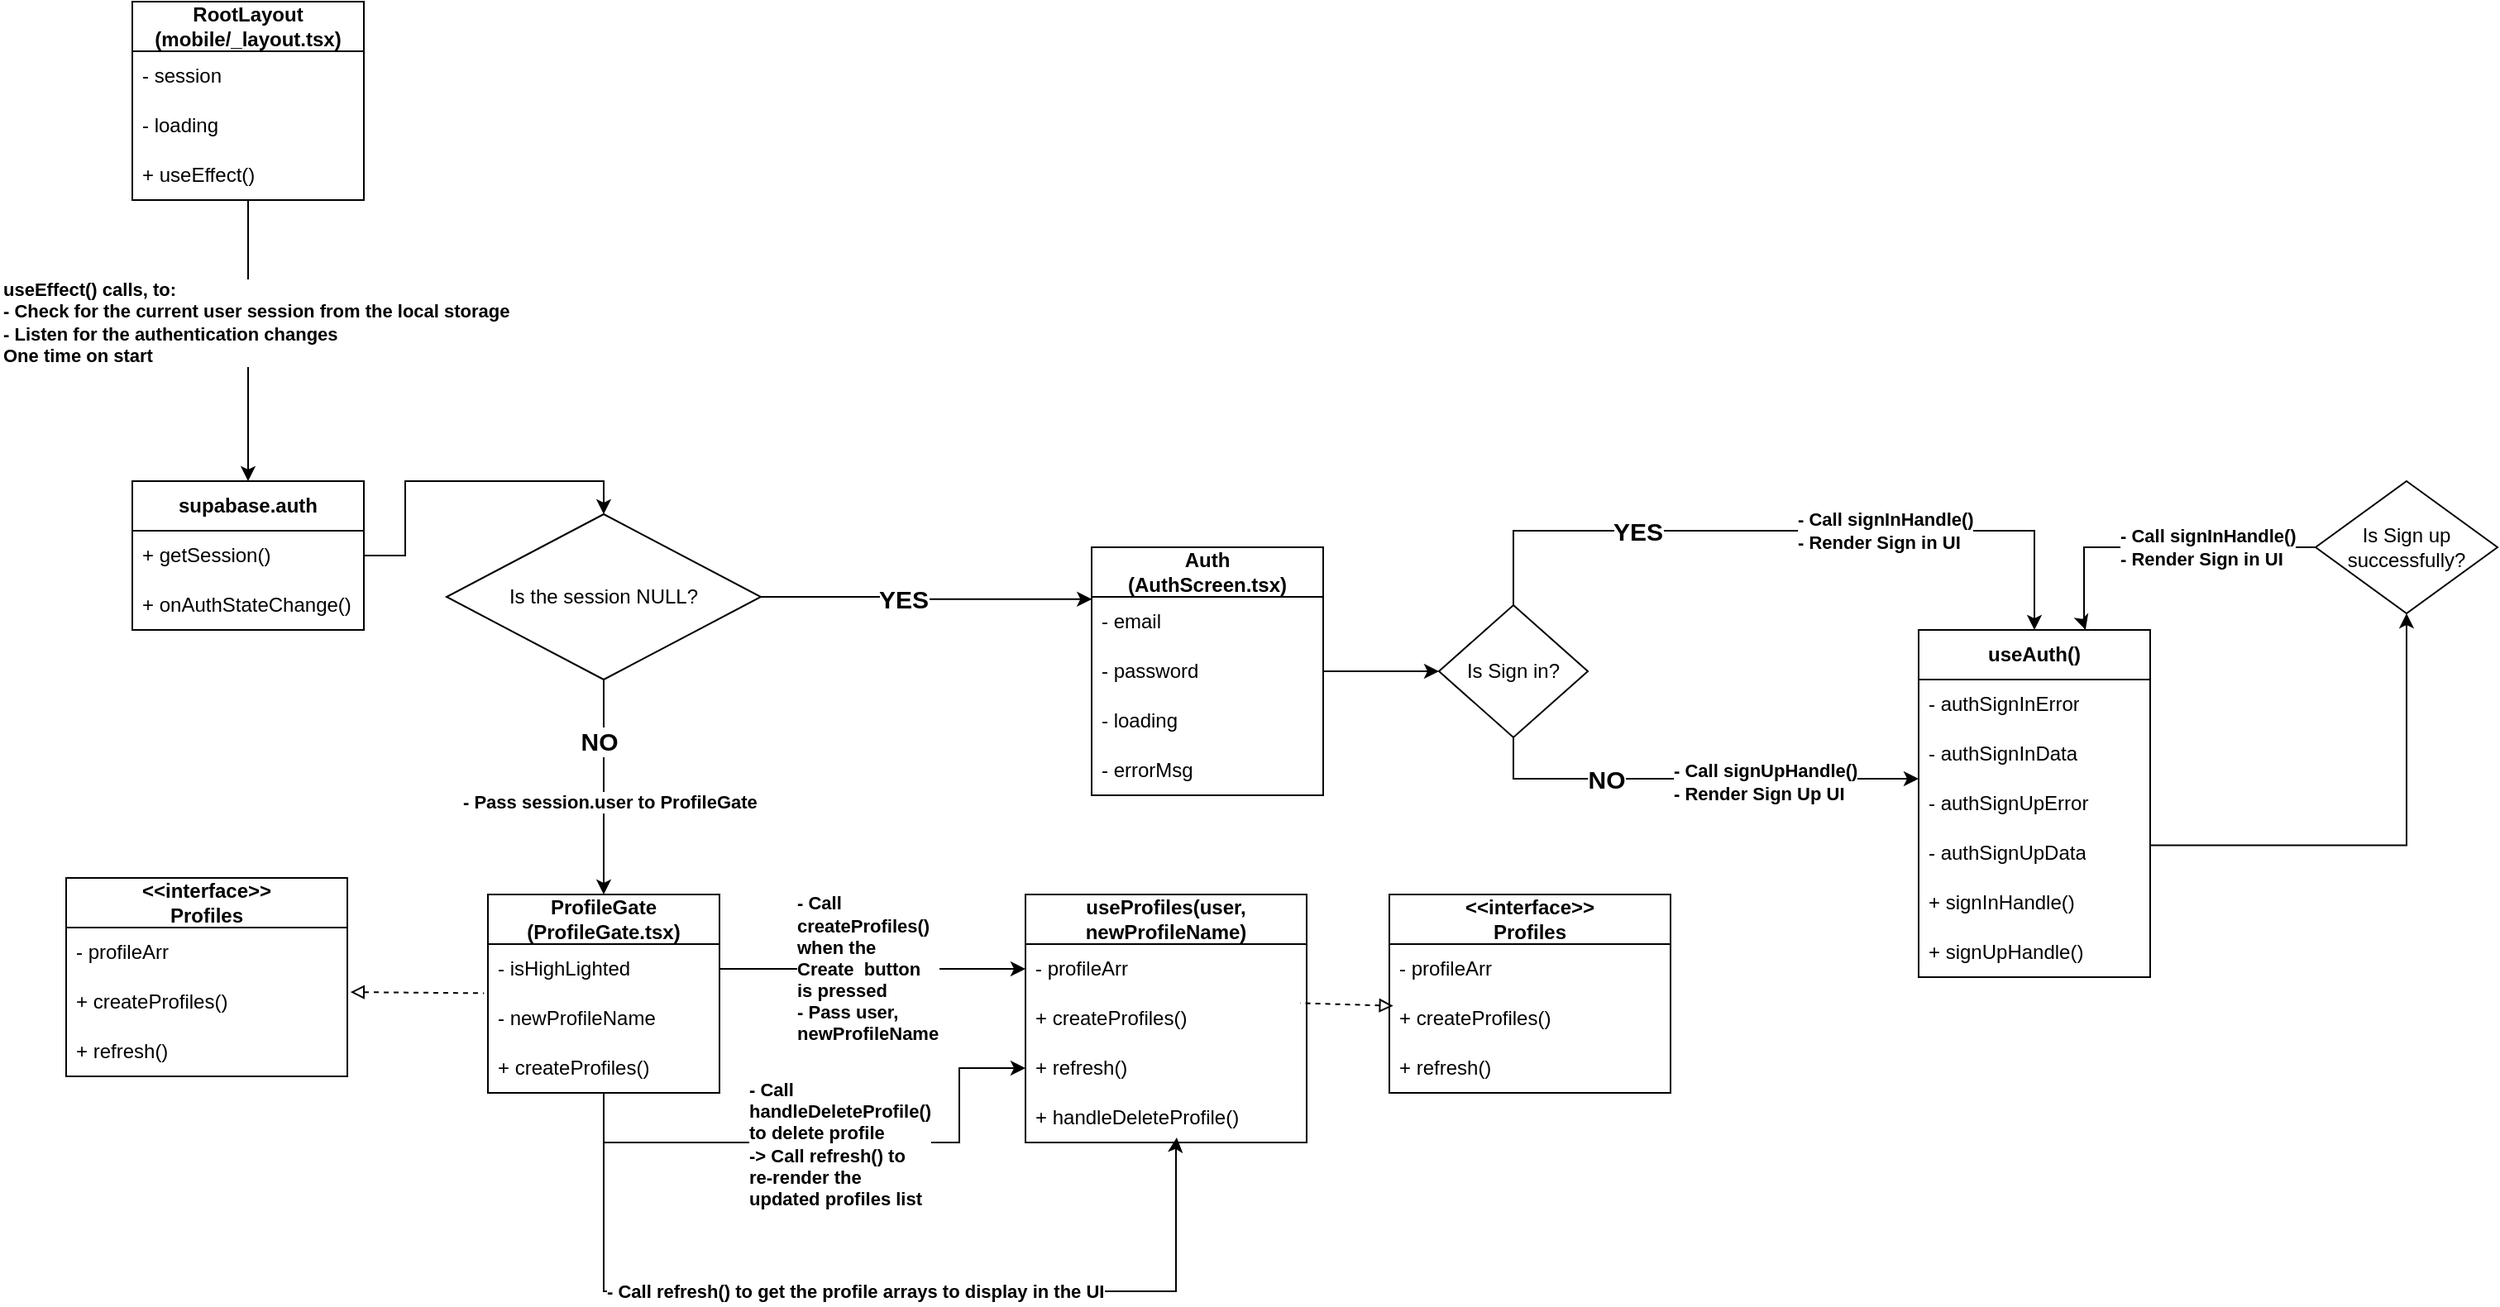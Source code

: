 <mxfile version="28.0.6" pages="2">
  <diagram name="UML Class Diagram" id="nFiH9V4HMwu1DOd0Ung1">
    <mxGraphModel dx="698" dy="756" grid="1" gridSize="10" guides="1" tooltips="1" connect="1" arrows="1" fold="1" page="1" pageScale="1" pageWidth="850" pageHeight="1100" math="0" shadow="0">
      <root>
        <mxCell id="0" />
        <mxCell id="1" parent="0" />
        <mxCell id="eudkxECieCfS1o3uUdhF-7" style="edgeStyle=orthogonalEdgeStyle;rounded=0;orthogonalLoop=1;jettySize=auto;html=1;" parent="1" source="5kL66GatBy4QELhhgdsX-1" target="eudkxECieCfS1o3uUdhF-3" edge="1">
          <mxGeometry relative="1" as="geometry" />
        </mxCell>
        <mxCell id="eudkxECieCfS1o3uUdhF-8" value="&lt;b&gt;useEffect() calls, to:&lt;/b&gt;&lt;div&gt;&lt;b&gt;- Check for the current user session from the local storage&lt;/b&gt;&lt;/div&gt;&lt;div&gt;&lt;b&gt;- Listen for the authentication changes&lt;/b&gt;&lt;/div&gt;&lt;div&gt;&lt;b&gt;One time on start&lt;/b&gt;&lt;/div&gt;" style="edgeLabel;html=1;align=left;verticalAlign=middle;resizable=0;points=[];" parent="eudkxECieCfS1o3uUdhF-7" vertex="1" connectable="0">
          <mxGeometry x="-0.126" y="-2" relative="1" as="geometry">
            <mxPoint x="-148" y="-1" as="offset" />
          </mxGeometry>
        </mxCell>
        <mxCell id="5kL66GatBy4QELhhgdsX-1" value="RootLayout&lt;div&gt;(mobile/_layout.tsx)&lt;/div&gt;" style="swimlane;fontStyle=1;childLayout=stackLayout;horizontal=1;startSize=30;horizontalStack=0;resizeParent=1;resizeParentMax=0;resizeLast=0;collapsible=1;marginBottom=0;whiteSpace=wrap;html=1;" parent="1" vertex="1">
          <mxGeometry x="270" y="160" width="140" height="120" as="geometry" />
        </mxCell>
        <mxCell id="5kL66GatBy4QELhhgdsX-2" value="- session" style="text;strokeColor=none;fillColor=none;align=left;verticalAlign=middle;spacingLeft=4;spacingRight=4;overflow=hidden;points=[[0,0.5],[1,0.5]];portConstraint=eastwest;rotatable=0;whiteSpace=wrap;html=1;" parent="5kL66GatBy4QELhhgdsX-1" vertex="1">
          <mxGeometry y="30" width="140" height="30" as="geometry" />
        </mxCell>
        <mxCell id="ZPwgUJczgAXjRSvhkvsr-1" value="- loading" style="text;strokeColor=none;fillColor=none;align=left;verticalAlign=middle;spacingLeft=4;spacingRight=4;overflow=hidden;points=[[0,0.5],[1,0.5]];portConstraint=eastwest;rotatable=0;whiteSpace=wrap;html=1;" parent="5kL66GatBy4QELhhgdsX-1" vertex="1">
          <mxGeometry y="60" width="140" height="30" as="geometry" />
        </mxCell>
        <mxCell id="eudkxECieCfS1o3uUdhF-9" value="+ useEffect()" style="text;strokeColor=none;fillColor=none;align=left;verticalAlign=middle;spacingLeft=4;spacingRight=4;overflow=hidden;points=[[0,0.5],[1,0.5]];portConstraint=eastwest;rotatable=0;whiteSpace=wrap;html=1;" parent="5kL66GatBy4QELhhgdsX-1" vertex="1">
          <mxGeometry y="90" width="140" height="30" as="geometry" />
        </mxCell>
        <mxCell id="ZPwgUJczgAXjRSvhkvsr-6" value="Auth&lt;div&gt;(AuthScreen.tsx)&lt;/div&gt;" style="swimlane;fontStyle=1;childLayout=stackLayout;horizontal=1;startSize=30;horizontalStack=0;resizeParent=1;resizeParentMax=0;resizeLast=0;collapsible=1;marginBottom=0;whiteSpace=wrap;html=1;" parent="1" vertex="1">
          <mxGeometry x="850" y="490" width="140" height="150" as="geometry" />
        </mxCell>
        <mxCell id="ZPwgUJczgAXjRSvhkvsr-7" value="- email" style="text;strokeColor=none;fillColor=none;align=left;verticalAlign=middle;spacingLeft=4;spacingRight=4;overflow=hidden;points=[[0,0.5],[1,0.5]];portConstraint=eastwest;rotatable=0;whiteSpace=wrap;html=1;" parent="ZPwgUJczgAXjRSvhkvsr-6" vertex="1">
          <mxGeometry y="30" width="140" height="30" as="geometry" />
        </mxCell>
        <mxCell id="ZPwgUJczgAXjRSvhkvsr-8" value="- password" style="text;strokeColor=none;fillColor=none;align=left;verticalAlign=middle;spacingLeft=4;spacingRight=4;overflow=hidden;points=[[0,0.5],[1,0.5]];portConstraint=eastwest;rotatable=0;whiteSpace=wrap;html=1;" parent="ZPwgUJczgAXjRSvhkvsr-6" vertex="1">
          <mxGeometry y="60" width="140" height="30" as="geometry" />
        </mxCell>
        <mxCell id="ZPwgUJczgAXjRSvhkvsr-9" value="- loading" style="text;strokeColor=none;fillColor=none;align=left;verticalAlign=middle;spacingLeft=4;spacingRight=4;overflow=hidden;points=[[0,0.5],[1,0.5]];portConstraint=eastwest;rotatable=0;whiteSpace=wrap;html=1;" parent="ZPwgUJczgAXjRSvhkvsr-6" vertex="1">
          <mxGeometry y="90" width="140" height="30" as="geometry" />
        </mxCell>
        <mxCell id="ZPwgUJczgAXjRSvhkvsr-13" value="- errorMsg" style="text;strokeColor=none;fillColor=none;align=left;verticalAlign=middle;spacingLeft=4;spacingRight=4;overflow=hidden;points=[[0,0.5],[1,0.5]];portConstraint=eastwest;rotatable=0;whiteSpace=wrap;html=1;" parent="ZPwgUJczgAXjRSvhkvsr-6" vertex="1">
          <mxGeometry y="120" width="140" height="30" as="geometry" />
        </mxCell>
        <mxCell id="eudkxECieCfS1o3uUdhF-11" style="edgeStyle=orthogonalEdgeStyle;rounded=0;orthogonalLoop=1;jettySize=auto;html=1;entryX=0.5;entryY=0;entryDx=0;entryDy=0;" parent="1" source="eudkxECieCfS1o3uUdhF-3" target="eudkxECieCfS1o3uUdhF-10" edge="1">
          <mxGeometry relative="1" as="geometry" />
        </mxCell>
        <mxCell id="eudkxECieCfS1o3uUdhF-3" value="supabase.auth" style="swimlane;fontStyle=1;childLayout=stackLayout;horizontal=1;startSize=30;horizontalStack=0;resizeParent=1;resizeParentMax=0;resizeLast=0;collapsible=1;marginBottom=0;whiteSpace=wrap;html=1;" parent="1" vertex="1">
          <mxGeometry x="270" y="450" width="140" height="90" as="geometry" />
        </mxCell>
        <mxCell id="eudkxECieCfS1o3uUdhF-4" value="+ getSession()" style="text;strokeColor=none;fillColor=none;align=left;verticalAlign=middle;spacingLeft=4;spacingRight=4;overflow=hidden;points=[[0,0.5],[1,0.5]];portConstraint=eastwest;rotatable=0;whiteSpace=wrap;html=1;" parent="eudkxECieCfS1o3uUdhF-3" vertex="1">
          <mxGeometry y="30" width="140" height="30" as="geometry" />
        </mxCell>
        <mxCell id="eudkxECieCfS1o3uUdhF-5" value="+ onAuthStateChange()" style="text;strokeColor=none;fillColor=none;align=left;verticalAlign=middle;spacingLeft=4;spacingRight=4;overflow=hidden;points=[[0,0.5],[1,0.5]];portConstraint=eastwest;rotatable=0;whiteSpace=wrap;html=1;" parent="eudkxECieCfS1o3uUdhF-3" vertex="1">
          <mxGeometry y="60" width="140" height="30" as="geometry" />
        </mxCell>
        <mxCell id="eudkxECieCfS1o3uUdhF-14" style="edgeStyle=orthogonalEdgeStyle;rounded=0;orthogonalLoop=1;jettySize=auto;html=1;entryX=0.5;entryY=0;entryDx=0;entryDy=0;" parent="1" source="eudkxECieCfS1o3uUdhF-10" target="eudkxECieCfS1o3uUdhF-45" edge="1">
          <mxGeometry relative="1" as="geometry">
            <mxPoint x="557.5" y="670" as="targetPoint" />
            <Array as="points">
              <mxPoint x="555" y="690" />
            </Array>
          </mxGeometry>
        </mxCell>
        <mxCell id="eudkxECieCfS1o3uUdhF-15" value="NO" style="edgeLabel;html=1;align=center;verticalAlign=middle;resizable=0;points=[];fontStyle=1;fontSize=15;" parent="eudkxECieCfS1o3uUdhF-14" vertex="1" connectable="0">
          <mxGeometry x="0.109" y="-5" relative="1" as="geometry">
            <mxPoint x="2" y="-35" as="offset" />
          </mxGeometry>
        </mxCell>
        <mxCell id="eudkxECieCfS1o3uUdhF-44" value="- Pass session.user to ProfileGate" style="edgeLabel;html=1;align=left;verticalAlign=middle;resizable=0;points=[];fontStyle=1" parent="eudkxECieCfS1o3uUdhF-14" vertex="1" connectable="0">
          <mxGeometry x="0.289" y="-1" relative="1" as="geometry">
            <mxPoint x="-86" y="-10" as="offset" />
          </mxGeometry>
        </mxCell>
        <mxCell id="eudkxECieCfS1o3uUdhF-10" value="Is the session NULL?" style="rhombus;whiteSpace=wrap;html=1;" parent="1" vertex="1">
          <mxGeometry x="460" y="470" width="190" height="100" as="geometry" />
        </mxCell>
        <mxCell id="eudkxECieCfS1o3uUdhF-12" style="edgeStyle=orthogonalEdgeStyle;rounded=0;orthogonalLoop=1;jettySize=auto;html=1;entryX=0.001;entryY=0.047;entryDx=0;entryDy=0;entryPerimeter=0;" parent="1" source="eudkxECieCfS1o3uUdhF-10" target="ZPwgUJczgAXjRSvhkvsr-7" edge="1">
          <mxGeometry relative="1" as="geometry">
            <Array as="points">
              <mxPoint x="750" y="520" />
              <mxPoint x="750" y="521" />
            </Array>
          </mxGeometry>
        </mxCell>
        <mxCell id="eudkxECieCfS1o3uUdhF-13" value="YES" style="edgeLabel;html=1;align=center;verticalAlign=middle;resizable=0;points=[];fontStyle=1;fontSize=15;" parent="eudkxECieCfS1o3uUdhF-12" vertex="1" connectable="0">
          <mxGeometry x="-0.149" y="-1" relative="1" as="geometry">
            <mxPoint as="offset" />
          </mxGeometry>
        </mxCell>
        <mxCell id="eudkxECieCfS1o3uUdhF-22" value="useAuth()" style="swimlane;fontStyle=1;childLayout=stackLayout;horizontal=1;startSize=30;horizontalStack=0;resizeParent=1;resizeParentMax=0;resizeLast=0;collapsible=1;marginBottom=0;whiteSpace=wrap;html=1;" parent="1" vertex="1">
          <mxGeometry x="1350" y="540" width="140" height="210" as="geometry" />
        </mxCell>
        <mxCell id="eudkxECieCfS1o3uUdhF-23" value="- authSignInError" style="text;strokeColor=none;fillColor=none;align=left;verticalAlign=middle;spacingLeft=4;spacingRight=4;overflow=hidden;points=[[0,0.5],[1,0.5]];portConstraint=eastwest;rotatable=0;whiteSpace=wrap;html=1;" parent="eudkxECieCfS1o3uUdhF-22" vertex="1">
          <mxGeometry y="30" width="140" height="30" as="geometry" />
        </mxCell>
        <mxCell id="eudkxECieCfS1o3uUdhF-24" value="- authSignInData" style="text;strokeColor=none;fillColor=none;align=left;verticalAlign=middle;spacingLeft=4;spacingRight=4;overflow=hidden;points=[[0,0.5],[1,0.5]];portConstraint=eastwest;rotatable=0;whiteSpace=wrap;html=1;" parent="eudkxECieCfS1o3uUdhF-22" vertex="1">
          <mxGeometry y="60" width="140" height="30" as="geometry" />
        </mxCell>
        <mxCell id="eudkxECieCfS1o3uUdhF-26" value="- authSignUpError" style="text;strokeColor=none;fillColor=none;align=left;verticalAlign=middle;spacingLeft=4;spacingRight=4;overflow=hidden;points=[[0,0.5],[1,0.5]];portConstraint=eastwest;rotatable=0;whiteSpace=wrap;html=1;" parent="eudkxECieCfS1o3uUdhF-22" vertex="1">
          <mxGeometry y="90" width="140" height="30" as="geometry" />
        </mxCell>
        <mxCell id="eudkxECieCfS1o3uUdhF-27" value="- authSignUpData" style="text;strokeColor=none;fillColor=none;align=left;verticalAlign=middle;spacingLeft=4;spacingRight=4;overflow=hidden;points=[[0,0.5],[1,0.5]];portConstraint=eastwest;rotatable=0;whiteSpace=wrap;html=1;" parent="eudkxECieCfS1o3uUdhF-22" vertex="1">
          <mxGeometry y="120" width="140" height="30" as="geometry" />
        </mxCell>
        <mxCell id="eudkxECieCfS1o3uUdhF-28" value="+ signInHandle()" style="text;strokeColor=none;fillColor=none;align=left;verticalAlign=middle;spacingLeft=4;spacingRight=4;overflow=hidden;points=[[0,0.5],[1,0.5]];portConstraint=eastwest;rotatable=0;whiteSpace=wrap;html=1;" parent="eudkxECieCfS1o3uUdhF-22" vertex="1">
          <mxGeometry y="150" width="140" height="30" as="geometry" />
        </mxCell>
        <mxCell id="eudkxECieCfS1o3uUdhF-29" value="+ signUpHandle()" style="text;strokeColor=none;fillColor=none;align=left;verticalAlign=middle;spacingLeft=4;spacingRight=4;overflow=hidden;points=[[0,0.5],[1,0.5]];portConstraint=eastwest;rotatable=0;whiteSpace=wrap;html=1;" parent="eudkxECieCfS1o3uUdhF-22" vertex="1">
          <mxGeometry y="180" width="140" height="30" as="geometry" />
        </mxCell>
        <mxCell id="eudkxECieCfS1o3uUdhF-32" style="edgeStyle=orthogonalEdgeStyle;rounded=0;orthogonalLoop=1;jettySize=auto;html=1;entryX=0.5;entryY=0;entryDx=0;entryDy=0;exitX=0.5;exitY=0;exitDx=0;exitDy=0;" parent="1" source="eudkxECieCfS1o3uUdhF-40" target="eudkxECieCfS1o3uUdhF-22" edge="1">
          <mxGeometry relative="1" as="geometry">
            <mxPoint x="1355" y="515" as="sourcePoint" />
            <Array as="points">
              <mxPoint x="1105" y="480" />
              <mxPoint x="1420" y="480" />
            </Array>
          </mxGeometry>
        </mxCell>
        <mxCell id="eudkxECieCfS1o3uUdhF-34" value="&lt;b&gt;&lt;font style=&quot;font-size: 15px;&quot;&gt;YES&lt;/font&gt;&lt;/b&gt;" style="edgeLabel;html=1;align=center;verticalAlign=middle;resizable=0;points=[];" parent="eudkxECieCfS1o3uUdhF-32" vertex="1" connectable="0">
          <mxGeometry x="-0.167" y="-4" relative="1" as="geometry">
            <mxPoint x="-55" y="-4" as="offset" />
          </mxGeometry>
        </mxCell>
        <mxCell id="eudkxECieCfS1o3uUdhF-38" value="&lt;b&gt;- Call signInHandle()&lt;/b&gt;&lt;div&gt;&lt;b&gt;- Render Sign in UI&lt;/b&gt;&lt;/div&gt;" style="edgeLabel;html=1;align=left;verticalAlign=middle;resizable=0;points=[];" parent="eudkxECieCfS1o3uUdhF-32" vertex="1" connectable="0">
          <mxGeometry x="0.61" y="3" relative="1" as="geometry">
            <mxPoint x="-123" y="3" as="offset" />
          </mxGeometry>
        </mxCell>
        <mxCell id="eudkxECieCfS1o3uUdhF-33" style="edgeStyle=orthogonalEdgeStyle;rounded=0;orthogonalLoop=1;jettySize=auto;html=1;exitX=0.5;exitY=1;exitDx=0;exitDy=0;" parent="1" source="eudkxECieCfS1o3uUdhF-40" edge="1">
          <mxGeometry relative="1" as="geometry">
            <mxPoint x="1355" y="615" as="sourcePoint" />
            <mxPoint x="1350" y="630" as="targetPoint" />
            <Array as="points">
              <mxPoint x="1105" y="630" />
              <mxPoint x="1350" y="630" />
            </Array>
          </mxGeometry>
        </mxCell>
        <mxCell id="eudkxECieCfS1o3uUdhF-37" value="NO" style="edgeLabel;html=1;align=center;verticalAlign=middle;resizable=0;points=[];fontSize=15;fontStyle=1" parent="eudkxECieCfS1o3uUdhF-33" vertex="1" connectable="0">
          <mxGeometry x="0.248" relative="1" as="geometry">
            <mxPoint x="-88" as="offset" />
          </mxGeometry>
        </mxCell>
        <mxCell id="eudkxECieCfS1o3uUdhF-41" value="- Call signUpHandle()&lt;div&gt;- Render Sign Up UI&lt;/div&gt;" style="edgeLabel;html=1;align=left;verticalAlign=middle;resizable=0;points=[];fontStyle=1" parent="eudkxECieCfS1o3uUdhF-33" vertex="1" connectable="0">
          <mxGeometry x="-0.015" y="-2" relative="1" as="geometry">
            <mxPoint x="-13" as="offset" />
          </mxGeometry>
        </mxCell>
        <mxCell id="eudkxECieCfS1o3uUdhF-31" style="edgeStyle=orthogonalEdgeStyle;rounded=0;orthogonalLoop=1;jettySize=auto;html=1;entryX=0;entryY=0.5;entryDx=0;entryDy=0;" parent="1" source="ZPwgUJczgAXjRSvhkvsr-8" target="eudkxECieCfS1o3uUdhF-40" edge="1">
          <mxGeometry relative="1" as="geometry">
            <mxPoint x="1060" y="565" as="targetPoint" />
          </mxGeometry>
        </mxCell>
        <mxCell id="eudkxECieCfS1o3uUdhF-40" value="Is Sign in?" style="rhombus;whiteSpace=wrap;html=1;" parent="1" vertex="1">
          <mxGeometry x="1060" y="525" width="90" height="80" as="geometry" />
        </mxCell>
        <mxCell id="eudkxECieCfS1o3uUdhF-45" value="ProfileGate&lt;div&gt;(ProfileGate.tsx)&lt;/div&gt;" style="swimlane;fontStyle=1;childLayout=stackLayout;horizontal=1;startSize=30;horizontalStack=0;resizeParent=1;resizeParentMax=0;resizeLast=0;collapsible=1;marginBottom=0;whiteSpace=wrap;html=1;" parent="1" vertex="1">
          <mxGeometry x="485" y="700" width="140" height="120" as="geometry" />
        </mxCell>
        <mxCell id="eudkxECieCfS1o3uUdhF-46" value="- isHighLighted" style="text;strokeColor=none;fillColor=none;align=left;verticalAlign=middle;spacingLeft=4;spacingRight=4;overflow=hidden;points=[[0,0.5],[1,0.5]];portConstraint=eastwest;rotatable=0;whiteSpace=wrap;html=1;" parent="eudkxECieCfS1o3uUdhF-45" vertex="1">
          <mxGeometry y="30" width="140" height="30" as="geometry" />
        </mxCell>
        <mxCell id="eudkxECieCfS1o3uUdhF-47" value="- newProfileName" style="text;strokeColor=none;fillColor=none;align=left;verticalAlign=middle;spacingLeft=4;spacingRight=4;overflow=hidden;points=[[0,0.5],[1,0.5]];portConstraint=eastwest;rotatable=0;whiteSpace=wrap;html=1;" parent="eudkxECieCfS1o3uUdhF-45" vertex="1">
          <mxGeometry y="60" width="140" height="30" as="geometry" />
        </mxCell>
        <mxCell id="eudkxECieCfS1o3uUdhF-48" value="+ createProfiles()" style="text;strokeColor=none;fillColor=none;align=left;verticalAlign=middle;spacingLeft=4;spacingRight=4;overflow=hidden;points=[[0,0.5],[1,0.5]];portConstraint=eastwest;rotatable=0;whiteSpace=wrap;html=1;" parent="eudkxECieCfS1o3uUdhF-45" vertex="1">
          <mxGeometry y="90" width="140" height="30" as="geometry" />
        </mxCell>
        <mxCell id="eudkxECieCfS1o3uUdhF-49" value="useProfiles(user, newProfileName)" style="swimlane;fontStyle=1;childLayout=stackLayout;horizontal=1;startSize=30;horizontalStack=0;resizeParent=1;resizeParentMax=0;resizeLast=0;collapsible=1;marginBottom=0;whiteSpace=wrap;html=1;" parent="1" vertex="1">
          <mxGeometry x="810" y="700" width="170" height="150" as="geometry" />
        </mxCell>
        <mxCell id="bB4E4RR8OdKU1POEHprP-2" value="- profileArr" style="text;strokeColor=none;fillColor=none;align=left;verticalAlign=middle;spacingLeft=4;spacingRight=4;overflow=hidden;points=[[0,0.5],[1,0.5]];portConstraint=eastwest;rotatable=0;whiteSpace=wrap;html=1;" vertex="1" parent="eudkxECieCfS1o3uUdhF-49">
          <mxGeometry y="30" width="170" height="30" as="geometry" />
        </mxCell>
        <mxCell id="eudkxECieCfS1o3uUdhF-52" value="+ createProfiles()" style="text;strokeColor=none;fillColor=none;align=left;verticalAlign=middle;spacingLeft=4;spacingRight=4;overflow=hidden;points=[[0,0.5],[1,0.5]];portConstraint=eastwest;rotatable=0;whiteSpace=wrap;html=1;" parent="eudkxECieCfS1o3uUdhF-49" vertex="1">
          <mxGeometry y="60" width="170" height="30" as="geometry" />
        </mxCell>
        <mxCell id="bB4E4RR8OdKU1POEHprP-8" value="+ refresh()" style="text;strokeColor=none;fillColor=none;align=left;verticalAlign=middle;spacingLeft=4;spacingRight=4;overflow=hidden;points=[[0,0.5],[1,0.5]];portConstraint=eastwest;rotatable=0;whiteSpace=wrap;html=1;" vertex="1" parent="eudkxECieCfS1o3uUdhF-49">
          <mxGeometry y="90" width="170" height="30" as="geometry" />
        </mxCell>
        <mxCell id="bB4E4RR8OdKU1POEHprP-27" value="+ handleDeleteProfile()" style="text;strokeColor=none;fillColor=none;align=left;verticalAlign=middle;spacingLeft=4;spacingRight=4;overflow=hidden;points=[[0,0.5],[1,0.5]];portConstraint=eastwest;rotatable=0;whiteSpace=wrap;" vertex="1" parent="eudkxECieCfS1o3uUdhF-49">
          <mxGeometry y="120" width="170" height="30" as="geometry" />
        </mxCell>
        <mxCell id="eudkxECieCfS1o3uUdhF-53" style="edgeStyle=orthogonalEdgeStyle;rounded=0;orthogonalLoop=1;jettySize=auto;html=1;entryX=0;entryY=0.5;entryDx=0;entryDy=0;" parent="1" source="eudkxECieCfS1o3uUdhF-46" edge="1">
          <mxGeometry relative="1" as="geometry">
            <mxPoint x="810" y="745" as="targetPoint" />
          </mxGeometry>
        </mxCell>
        <mxCell id="eudkxECieCfS1o3uUdhF-54" value="&lt;b&gt;- Call createProfiles() when the Create&amp;nbsp; button is pressed&lt;/b&gt;&lt;div&gt;&lt;div&gt;&lt;b&gt;- P&lt;/b&gt;&lt;b style=&quot;background-color: light-dark(#ffffff, var(--ge-dark-color, #121212)); color: light-dark(rgb(0, 0, 0), rgb(255, 255, 255));&quot;&gt;ass user, newProfileName&lt;/b&gt;&lt;/div&gt;&lt;/div&gt;" style="edgeLabel;html=1;align=left;verticalAlign=middle;resizable=0;points=[];whiteSpace=wrap;" parent="eudkxECieCfS1o3uUdhF-53" vertex="1" connectable="0">
          <mxGeometry x="-0.073" y="2" relative="1" as="geometry">
            <mxPoint x="-41" y="2" as="offset" />
          </mxGeometry>
        </mxCell>
        <mxCell id="eudkxECieCfS1o3uUdhF-63" style="edgeStyle=orthogonalEdgeStyle;rounded=0;orthogonalLoop=1;jettySize=auto;html=1;entryX=0.721;entryY=0;entryDx=0;entryDy=0;entryPerimeter=0;exitX=0;exitY=0.5;exitDx=0;exitDy=0;" parent="1" source="eudkxECieCfS1o3uUdhF-60" target="eudkxECieCfS1o3uUdhF-22" edge="1">
          <mxGeometry relative="1" as="geometry">
            <mxPoint x="1560" y="360" as="targetPoint" />
            <Array as="points">
              <mxPoint x="1450" y="490" />
              <mxPoint x="1450" y="537" />
              <mxPoint x="1451" y="537" />
            </Array>
          </mxGeometry>
        </mxCell>
        <mxCell id="eudkxECieCfS1o3uUdhF-60" value="Is Sign up successfully?" style="rhombus;whiteSpace=wrap;html=1;" parent="1" vertex="1">
          <mxGeometry x="1590" y="450" width="110" height="80" as="geometry" />
        </mxCell>
        <mxCell id="eudkxECieCfS1o3uUdhF-61" style="edgeStyle=orthogonalEdgeStyle;rounded=0;orthogonalLoop=1;jettySize=auto;html=1;exitX=1.001;exitY=0.34;exitDx=0;exitDy=0;exitPerimeter=0;" parent="1" source="eudkxECieCfS1o3uUdhF-27" target="eudkxECieCfS1o3uUdhF-60" edge="1">
          <mxGeometry relative="1" as="geometry">
            <mxPoint x="1550" y="610" as="targetPoint" />
            <Array as="points" />
          </mxGeometry>
        </mxCell>
        <mxCell id="eudkxECieCfS1o3uUdhF-65" value="&lt;b&gt;- Call signInHandle()&lt;/b&gt;&lt;div&gt;&lt;b&gt;- Render Sign in UI&lt;/b&gt;&lt;/div&gt;" style="edgeLabel;html=1;align=left;verticalAlign=middle;resizable=0;points=[];textShadow=0;" parent="1" vertex="1" connectable="0">
          <mxGeometry x="1470" y="490" as="geometry" />
        </mxCell>
        <mxCell id="bB4E4RR8OdKU1POEHprP-11" style="edgeStyle=orthogonalEdgeStyle;rounded=0;orthogonalLoop=1;jettySize=auto;html=1;entryX=0.538;entryY=0.9;entryDx=0;entryDy=0;entryPerimeter=0;" edge="1" parent="1" source="eudkxECieCfS1o3uUdhF-45" target="bB4E4RR8OdKU1POEHprP-27">
          <mxGeometry relative="1" as="geometry">
            <mxPoint x="920" y="890" as="targetPoint" />
            <Array as="points">
              <mxPoint x="555" y="940" />
              <mxPoint x="901" y="940" />
              <mxPoint x="901" y="852" />
            </Array>
          </mxGeometry>
        </mxCell>
        <mxCell id="bB4E4RR8OdKU1POEHprP-12" value="&lt;b&gt;- Call refresh() to get the profile arrays to display in the UI&lt;/b&gt;" style="edgeLabel;html=1;align=left;verticalAlign=middle;resizable=0;points=[];" vertex="1" connectable="0" parent="bB4E4RR8OdKU1POEHprP-11">
          <mxGeometry x="-0.035" relative="1" as="geometry">
            <mxPoint x="-150" as="offset" />
          </mxGeometry>
        </mxCell>
        <mxCell id="bB4E4RR8OdKU1POEHprP-14" value="&amp;lt;&amp;lt;interface&amp;gt;&amp;gt;&lt;div&gt;Profiles&lt;/div&gt;" style="swimlane;fontStyle=1;childLayout=stackLayout;horizontal=1;startSize=30;horizontalStack=0;resizeParent=1;resizeParentMax=0;resizeLast=0;collapsible=1;marginBottom=0;whiteSpace=wrap;html=1;" vertex="1" parent="1">
          <mxGeometry x="1030" y="700" width="170" height="120" as="geometry" />
        </mxCell>
        <mxCell id="bB4E4RR8OdKU1POEHprP-15" value="- profileArr" style="text;strokeColor=none;fillColor=none;align=left;verticalAlign=middle;spacingLeft=4;spacingRight=4;overflow=hidden;points=[[0,0.5],[1,0.5]];portConstraint=eastwest;rotatable=0;whiteSpace=wrap;html=1;" vertex="1" parent="bB4E4RR8OdKU1POEHprP-14">
          <mxGeometry y="30" width="170" height="30" as="geometry" />
        </mxCell>
        <mxCell id="bB4E4RR8OdKU1POEHprP-16" value="+ createProfiles()" style="text;strokeColor=none;fillColor=none;align=left;verticalAlign=middle;spacingLeft=4;spacingRight=4;overflow=hidden;points=[[0,0.5],[1,0.5]];portConstraint=eastwest;rotatable=0;whiteSpace=wrap;html=1;" vertex="1" parent="bB4E4RR8OdKU1POEHprP-14">
          <mxGeometry y="60" width="170" height="30" as="geometry" />
        </mxCell>
        <mxCell id="bB4E4RR8OdKU1POEHprP-17" value="+ refresh()" style="text;strokeColor=none;fillColor=none;align=left;verticalAlign=middle;spacingLeft=4;spacingRight=4;overflow=hidden;points=[[0,0.5],[1,0.5]];portConstraint=eastwest;rotatable=0;whiteSpace=wrap;html=1;" vertex="1" parent="bB4E4RR8OdKU1POEHprP-14">
          <mxGeometry y="90" width="170" height="30" as="geometry" />
        </mxCell>
        <mxCell id="bB4E4RR8OdKU1POEHprP-19" value="&amp;lt;&amp;lt;interface&amp;gt;&amp;gt;&lt;div&gt;Profiles&lt;/div&gt;" style="swimlane;fontStyle=1;childLayout=stackLayout;horizontal=1;startSize=30;horizontalStack=0;resizeParent=1;resizeParentMax=0;resizeLast=0;collapsible=1;marginBottom=0;whiteSpace=wrap;html=1;" vertex="1" parent="1">
          <mxGeometry x="230" y="690" width="170" height="120" as="geometry" />
        </mxCell>
        <mxCell id="bB4E4RR8OdKU1POEHprP-20" value="- profileArr" style="text;strokeColor=none;fillColor=none;align=left;verticalAlign=middle;spacingLeft=4;spacingRight=4;overflow=hidden;points=[[0,0.5],[1,0.5]];portConstraint=eastwest;rotatable=0;whiteSpace=wrap;html=1;" vertex="1" parent="bB4E4RR8OdKU1POEHprP-19">
          <mxGeometry y="30" width="170" height="30" as="geometry" />
        </mxCell>
        <mxCell id="bB4E4RR8OdKU1POEHprP-21" value="+ createProfiles()" style="text;strokeColor=none;fillColor=none;align=left;verticalAlign=middle;spacingLeft=4;spacingRight=4;overflow=hidden;points=[[0,0.5],[1,0.5]];portConstraint=eastwest;rotatable=0;whiteSpace=wrap;html=1;" vertex="1" parent="bB4E4RR8OdKU1POEHprP-19">
          <mxGeometry y="60" width="170" height="30" as="geometry" />
        </mxCell>
        <mxCell id="bB4E4RR8OdKU1POEHprP-22" value="+ refresh()" style="text;strokeColor=none;fillColor=none;align=left;verticalAlign=middle;spacingLeft=4;spacingRight=4;overflow=hidden;points=[[0,0.5],[1,0.5]];portConstraint=eastwest;rotatable=0;whiteSpace=wrap;html=1;" vertex="1" parent="bB4E4RR8OdKU1POEHprP-19">
          <mxGeometry y="90" width="170" height="30" as="geometry" />
        </mxCell>
        <mxCell id="bB4E4RR8OdKU1POEHprP-25" value="" style="endArrow=none;dashed=1;html=1;rounded=0;startArrow=block;startFill=0;exitX=1.011;exitY=0.301;exitDx=0;exitDy=0;exitPerimeter=0;entryX=-0.017;entryY=0.99;entryDx=0;entryDy=0;entryPerimeter=0;" edge="1" parent="1" source="bB4E4RR8OdKU1POEHprP-21" target="eudkxECieCfS1o3uUdhF-46">
          <mxGeometry width="50" height="50" relative="1" as="geometry">
            <mxPoint x="440" y="800" as="sourcePoint" />
            <mxPoint x="490" y="750" as="targetPoint" />
          </mxGeometry>
        </mxCell>
        <mxCell id="bB4E4RR8OdKU1POEHprP-26" value="" style="endArrow=none;dashed=1;html=1;rounded=0;startArrow=block;startFill=0;exitX=0.014;exitY=0.246;exitDx=0;exitDy=0;exitPerimeter=0;entryX=0.977;entryY=0.189;entryDx=0;entryDy=0;entryPerimeter=0;" edge="1" parent="1" source="bB4E4RR8OdKU1POEHprP-16" target="eudkxECieCfS1o3uUdhF-52">
          <mxGeometry width="50" height="50" relative="1" as="geometry">
            <mxPoint x="940" y="900" as="sourcePoint" />
            <mxPoint x="1021" y="901" as="targetPoint" />
          </mxGeometry>
        </mxCell>
        <mxCell id="bB4E4RR8OdKU1POEHprP-28" style="edgeStyle=orthogonalEdgeStyle;rounded=0;orthogonalLoop=1;jettySize=auto;html=1;entryX=0;entryY=0.5;entryDx=0;entryDy=0;" edge="1" parent="1" source="eudkxECieCfS1o3uUdhF-48" target="bB4E4RR8OdKU1POEHprP-8">
          <mxGeometry relative="1" as="geometry">
            <Array as="points">
              <mxPoint x="555" y="850" />
              <mxPoint x="770" y="850" />
              <mxPoint x="770" y="805" />
            </Array>
          </mxGeometry>
        </mxCell>
        <mxCell id="bB4E4RR8OdKU1POEHprP-29" value="- Call handleDeleteProfile() to delete profile&lt;div&gt;-&amp;gt; Call refresh() to re-render the updated profiles list&lt;/div&gt;" style="edgeLabel;html=1;align=left;verticalAlign=middle;resizable=0;points=[];fontStyle=1;whiteSpace=wrap;" vertex="1" connectable="0" parent="bB4E4RR8OdKU1POEHprP-28">
          <mxGeometry x="-0.495" y="-1" relative="1" as="geometry">
            <mxPoint x="32" as="offset" />
          </mxGeometry>
        </mxCell>
      </root>
    </mxGraphModel>
  </diagram>
  <diagram id="Lr7X0p0R8ZcS1KJXncvV" name="Workflow">
    <mxGraphModel dx="793" dy="639" grid="1" gridSize="10" guides="1" tooltips="1" connect="1" arrows="1" fold="1" page="1" pageScale="1" pageWidth="850" pageHeight="1100" math="0" shadow="0">
      <root>
        <mxCell id="0" />
        <mxCell id="1" parent="0" />
      </root>
    </mxGraphModel>
  </diagram>
</mxfile>
